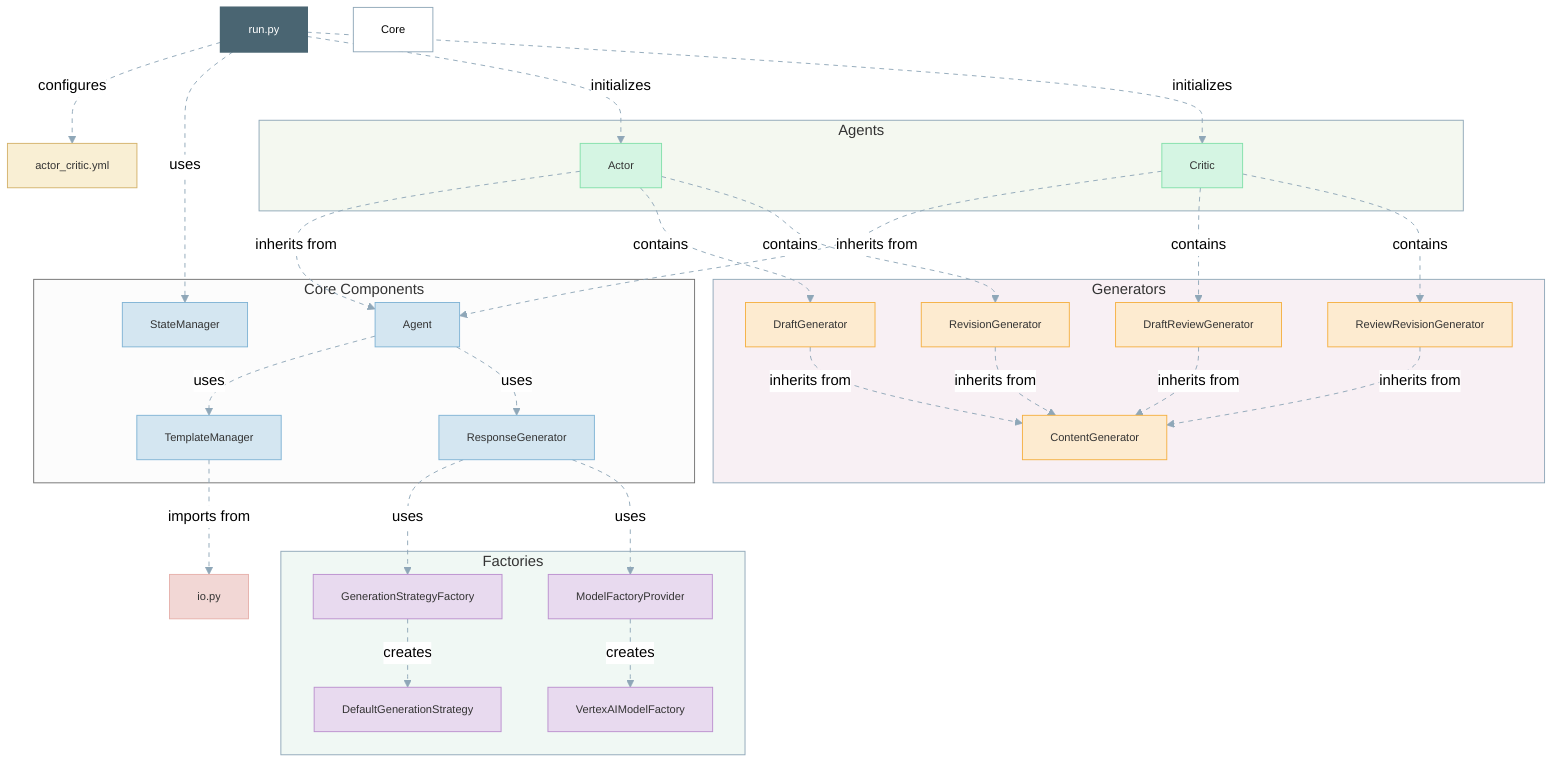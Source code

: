 %%{init: {
  'theme': 'neutral',
  'themeVariables': {
    'primaryColor': '#f0f4f8',
    'primaryTextColor': '#333',
    'primaryBorderColor': '#8fa7b8',
    'lineColor': '#8fa7b8',
    'secondaryColor': '#f8f0f4',
    'tertiaryColor': '#f4f8f0'
  }
}}%%

graph TD
    classDef default fill:#fff,stroke:#8fa7b8,stroke-width:1px,font-family:Arial,font-size:12px;
    classDef entrypoint fill:#4a6572,color:#fff,stroke:#4a6572,stroke-width:2px;
    classDef config fill:#f9efd4,color:#333,stroke:#d4b26a;
    classDef core fill:#d4e6f1,color:#333,stroke:#7fb3d5;
    classDef agent fill:#d5f5e3,color:#333,stroke:#82e0aa;
    classDef generator fill:#fdebd0,color:#333,stroke:#f5b041;
    classDef factory fill:#e8daef,color:#333,stroke:#bb8fce;
    classDef strategy fill:#d6eaf8,color:#333,stroke:#85c1e9;
    classDef util fill:#f2d7d5,color:#333,stroke:#e6b0aa;

    A[run.py] --> |configures| B[actor_critic.yml]
    A --> |uses| C[StateManager]
    A --> |initializes| D[Actor]
    A --> |initializes| E[Critic]
    
    D --> |inherits from| F[Agent]
    E --> |inherits from| F
    
    F --> |uses| G[TemplateManager]
    F --> |uses| H[ResponseGenerator]
    
    G --> |imports from| I[io.py]
    H --> |uses| J[GenerationStrategyFactory]
    H --> |uses| K[ModelFactoryProvider]
    
    J --> |creates| L[DefaultGenerationStrategy]
    K --> |creates| M[VertexAIModelFactory]
    
    D --> |contains| N[DraftGenerator]
    D --> |contains| O[RevisionGenerator]
    
    E --> |contains| P[DraftReviewGenerator]
    E --> |contains| Q[ReviewRevisionGenerator]
    
    N --> |inherits from| R[ContentGenerator]
    O --> |inherits from| R
    P --> |inherits from| R
    Q --> |inherits from| R

    class A entrypoint;
    class B config;
    class C,F,G,H core;
    class D,E agent;
    class I util;
    class J,K,L,M factory;
    class N,O,P,Q,R generator;

    linkStyle default stroke:#8fa7b8,stroke-width:1px,stroke-dasharray: 5 5;

    subgraph Core Components
        C
        F
        G
        H
    end

    subgraph Agents
        D
        E
    end

    subgraph Generators
        N
        O
        P
        Q
        R
    end

    subgraph Factories
        J
        K
        L
        M
    end

    style Core Components fill:#f0f4f8,stroke:#8fa7b8,stroke-width:1px;
    style Agents fill:#f4f8f0,stroke:#8fa7b8,stroke-width:1px;
    style Generators fill:#f8f0f4,stroke:#8fa7b8,stroke-width:1px;
    style Factories fill:#f0f8f4,stroke:#8fa7b8,stroke-width:1px;